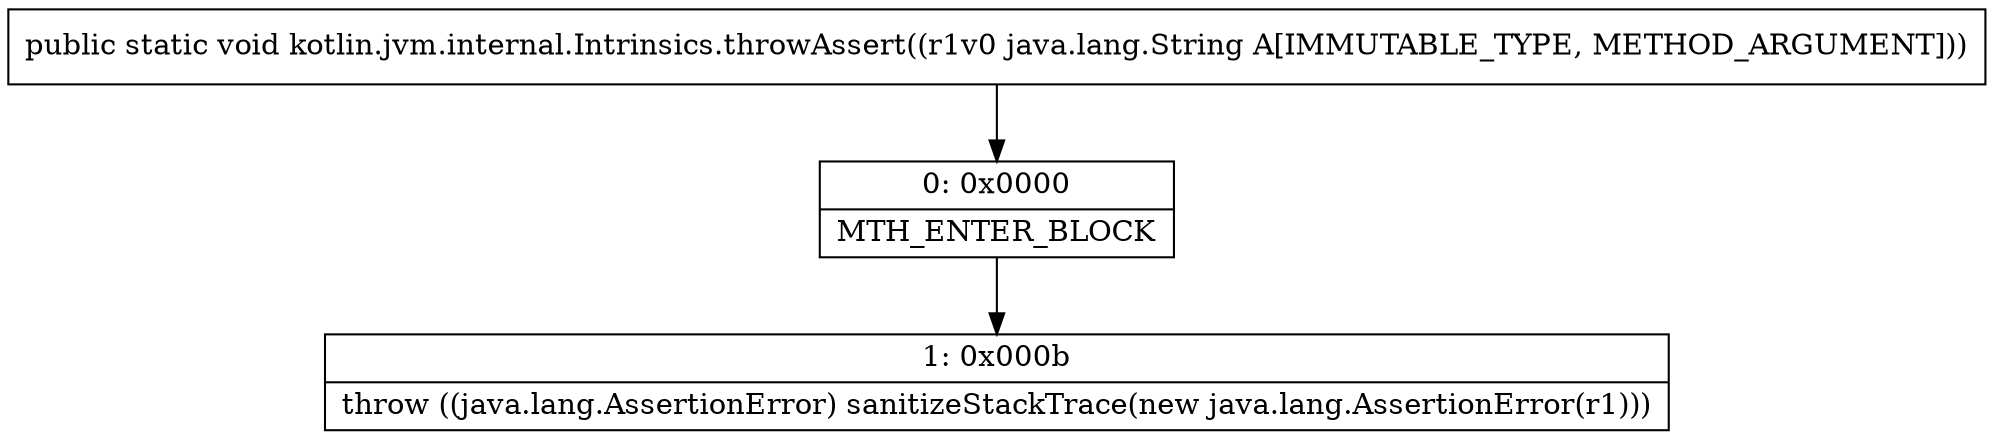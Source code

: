digraph "CFG forkotlin.jvm.internal.Intrinsics.throwAssert(Ljava\/lang\/String;)V" {
Node_0 [shape=record,label="{0\:\ 0x0000|MTH_ENTER_BLOCK\l}"];
Node_1 [shape=record,label="{1\:\ 0x000b|throw ((java.lang.AssertionError) sanitizeStackTrace(new java.lang.AssertionError(r1)))\l}"];
MethodNode[shape=record,label="{public static void kotlin.jvm.internal.Intrinsics.throwAssert((r1v0 java.lang.String A[IMMUTABLE_TYPE, METHOD_ARGUMENT])) }"];
MethodNode -> Node_0;
Node_0 -> Node_1;
}

